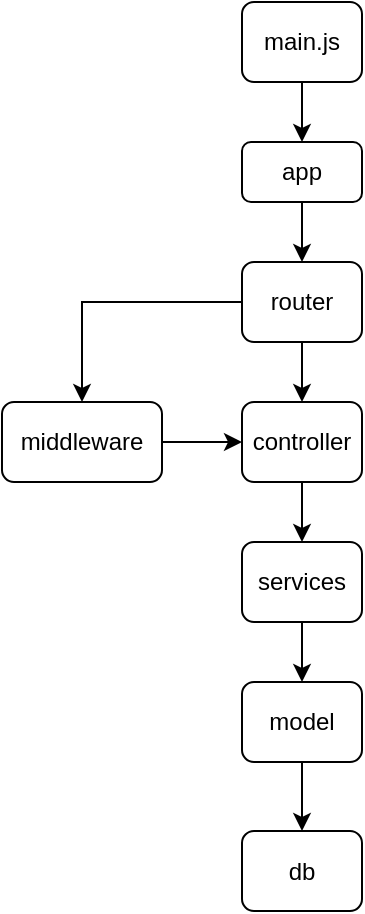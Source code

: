 <mxfile version="17.4.2" type="github">
  <diagram id="C5RBs43oDa-KdzZeNtuy" name="Page-1">
    <mxGraphModel dx="1002" dy="859" grid="1" gridSize="10" guides="1" tooltips="1" connect="1" arrows="1" fold="1" page="1" pageScale="1" pageWidth="827" pageHeight="1169" math="0" shadow="0">
      <root>
        <mxCell id="WIyWlLk6GJQsqaUBKTNV-0" />
        <mxCell id="WIyWlLk6GJQsqaUBKTNV-1" parent="WIyWlLk6GJQsqaUBKTNV-0" />
        <mxCell id="BLrR2sBAfBf9mA0j4aaJ-2" style="edgeStyle=orthogonalEdgeStyle;rounded=0;orthogonalLoop=1;jettySize=auto;html=1;entryX=0.5;entryY=0;entryDx=0;entryDy=0;" edge="1" parent="WIyWlLk6GJQsqaUBKTNV-1" source="WIyWlLk6GJQsqaUBKTNV-3" target="BLrR2sBAfBf9mA0j4aaJ-0">
          <mxGeometry relative="1" as="geometry" />
        </mxCell>
        <mxCell id="WIyWlLk6GJQsqaUBKTNV-3" value="main.js" style="rounded=1;whiteSpace=wrap;html=1;fontSize=12;glass=0;strokeWidth=1;shadow=0;" parent="WIyWlLk6GJQsqaUBKTNV-1" vertex="1">
          <mxGeometry x="220" y="170" width="60" height="40" as="geometry" />
        </mxCell>
        <mxCell id="BLrR2sBAfBf9mA0j4aaJ-12" style="edgeStyle=orthogonalEdgeStyle;rounded=0;orthogonalLoop=1;jettySize=auto;html=1;" edge="1" parent="WIyWlLk6GJQsqaUBKTNV-1" source="BLrR2sBAfBf9mA0j4aaJ-0" target="BLrR2sBAfBf9mA0j4aaJ-3">
          <mxGeometry relative="1" as="geometry" />
        </mxCell>
        <mxCell id="BLrR2sBAfBf9mA0j4aaJ-0" value="app" style="rounded=1;whiteSpace=wrap;html=1;fontSize=12;glass=0;strokeWidth=1;shadow=0;" vertex="1" parent="WIyWlLk6GJQsqaUBKTNV-1">
          <mxGeometry x="220" y="240" width="60" height="30" as="geometry" />
        </mxCell>
        <mxCell id="BLrR2sBAfBf9mA0j4aaJ-15" style="edgeStyle=orthogonalEdgeStyle;rounded=0;orthogonalLoop=1;jettySize=auto;html=1;entryX=0.5;entryY=0;entryDx=0;entryDy=0;" edge="1" parent="WIyWlLk6GJQsqaUBKTNV-1" source="BLrR2sBAfBf9mA0j4aaJ-3" target="BLrR2sBAfBf9mA0j4aaJ-5">
          <mxGeometry relative="1" as="geometry" />
        </mxCell>
        <mxCell id="BLrR2sBAfBf9mA0j4aaJ-17" style="edgeStyle=orthogonalEdgeStyle;rounded=0;orthogonalLoop=1;jettySize=auto;html=1;entryX=0.5;entryY=0;entryDx=0;entryDy=0;" edge="1" parent="WIyWlLk6GJQsqaUBKTNV-1" source="BLrR2sBAfBf9mA0j4aaJ-3" target="BLrR2sBAfBf9mA0j4aaJ-4">
          <mxGeometry relative="1" as="geometry" />
        </mxCell>
        <mxCell id="BLrR2sBAfBf9mA0j4aaJ-3" value="router" style="rounded=1;whiteSpace=wrap;html=1;fontSize=12;glass=0;strokeWidth=1;shadow=0;" vertex="1" parent="WIyWlLk6GJQsqaUBKTNV-1">
          <mxGeometry x="220" y="300" width="60" height="40" as="geometry" />
        </mxCell>
        <mxCell id="BLrR2sBAfBf9mA0j4aaJ-18" style="edgeStyle=orthogonalEdgeStyle;rounded=0;orthogonalLoop=1;jettySize=auto;html=1;entryX=0.5;entryY=0;entryDx=0;entryDy=0;" edge="1" parent="WIyWlLk6GJQsqaUBKTNV-1" source="BLrR2sBAfBf9mA0j4aaJ-4" target="BLrR2sBAfBf9mA0j4aaJ-6">
          <mxGeometry relative="1" as="geometry">
            <mxPoint x="250" y="470" as="targetPoint" />
          </mxGeometry>
        </mxCell>
        <mxCell id="BLrR2sBAfBf9mA0j4aaJ-4" value="controller" style="rounded=1;whiteSpace=wrap;html=1;fontSize=12;glass=0;strokeWidth=1;shadow=0;" vertex="1" parent="WIyWlLk6GJQsqaUBKTNV-1">
          <mxGeometry x="220" y="370" width="60" height="40" as="geometry" />
        </mxCell>
        <mxCell id="BLrR2sBAfBf9mA0j4aaJ-16" style="edgeStyle=orthogonalEdgeStyle;rounded=0;orthogonalLoop=1;jettySize=auto;html=1;exitX=1;exitY=0.5;exitDx=0;exitDy=0;entryX=0;entryY=0.5;entryDx=0;entryDy=0;" edge="1" parent="WIyWlLk6GJQsqaUBKTNV-1" source="BLrR2sBAfBf9mA0j4aaJ-5" target="BLrR2sBAfBf9mA0j4aaJ-4">
          <mxGeometry relative="1" as="geometry" />
        </mxCell>
        <mxCell id="BLrR2sBAfBf9mA0j4aaJ-5" value="middleware" style="rounded=1;whiteSpace=wrap;html=1;fontSize=12;glass=0;strokeWidth=1;shadow=0;" vertex="1" parent="WIyWlLk6GJQsqaUBKTNV-1">
          <mxGeometry x="100" y="370" width="80" height="40" as="geometry" />
        </mxCell>
        <mxCell id="BLrR2sBAfBf9mA0j4aaJ-19" style="edgeStyle=orthogonalEdgeStyle;rounded=0;orthogonalLoop=1;jettySize=auto;html=1;" edge="1" parent="WIyWlLk6GJQsqaUBKTNV-1" source="BLrR2sBAfBf9mA0j4aaJ-6" target="BLrR2sBAfBf9mA0j4aaJ-7">
          <mxGeometry relative="1" as="geometry" />
        </mxCell>
        <mxCell id="BLrR2sBAfBf9mA0j4aaJ-6" value="services" style="rounded=1;whiteSpace=wrap;html=1;fontSize=12;glass=0;strokeWidth=1;shadow=0;" vertex="1" parent="WIyWlLk6GJQsqaUBKTNV-1">
          <mxGeometry x="220" y="440" width="60" height="40" as="geometry" />
        </mxCell>
        <mxCell id="BLrR2sBAfBf9mA0j4aaJ-20" style="edgeStyle=orthogonalEdgeStyle;rounded=0;orthogonalLoop=1;jettySize=auto;html=1;entryX=0.5;entryY=0;entryDx=0;entryDy=0;" edge="1" parent="WIyWlLk6GJQsqaUBKTNV-1" source="BLrR2sBAfBf9mA0j4aaJ-7" target="BLrR2sBAfBf9mA0j4aaJ-8">
          <mxGeometry relative="1" as="geometry" />
        </mxCell>
        <mxCell id="BLrR2sBAfBf9mA0j4aaJ-7" value="model" style="rounded=1;whiteSpace=wrap;html=1;fontSize=12;glass=0;strokeWidth=1;shadow=0;" vertex="1" parent="WIyWlLk6GJQsqaUBKTNV-1">
          <mxGeometry x="220" y="510" width="60" height="40" as="geometry" />
        </mxCell>
        <mxCell id="BLrR2sBAfBf9mA0j4aaJ-8" value="db" style="rounded=1;whiteSpace=wrap;html=1;fontSize=12;glass=0;strokeWidth=1;shadow=0;" vertex="1" parent="WIyWlLk6GJQsqaUBKTNV-1">
          <mxGeometry x="220" y="584.5" width="60" height="40" as="geometry" />
        </mxCell>
      </root>
    </mxGraphModel>
  </diagram>
</mxfile>
